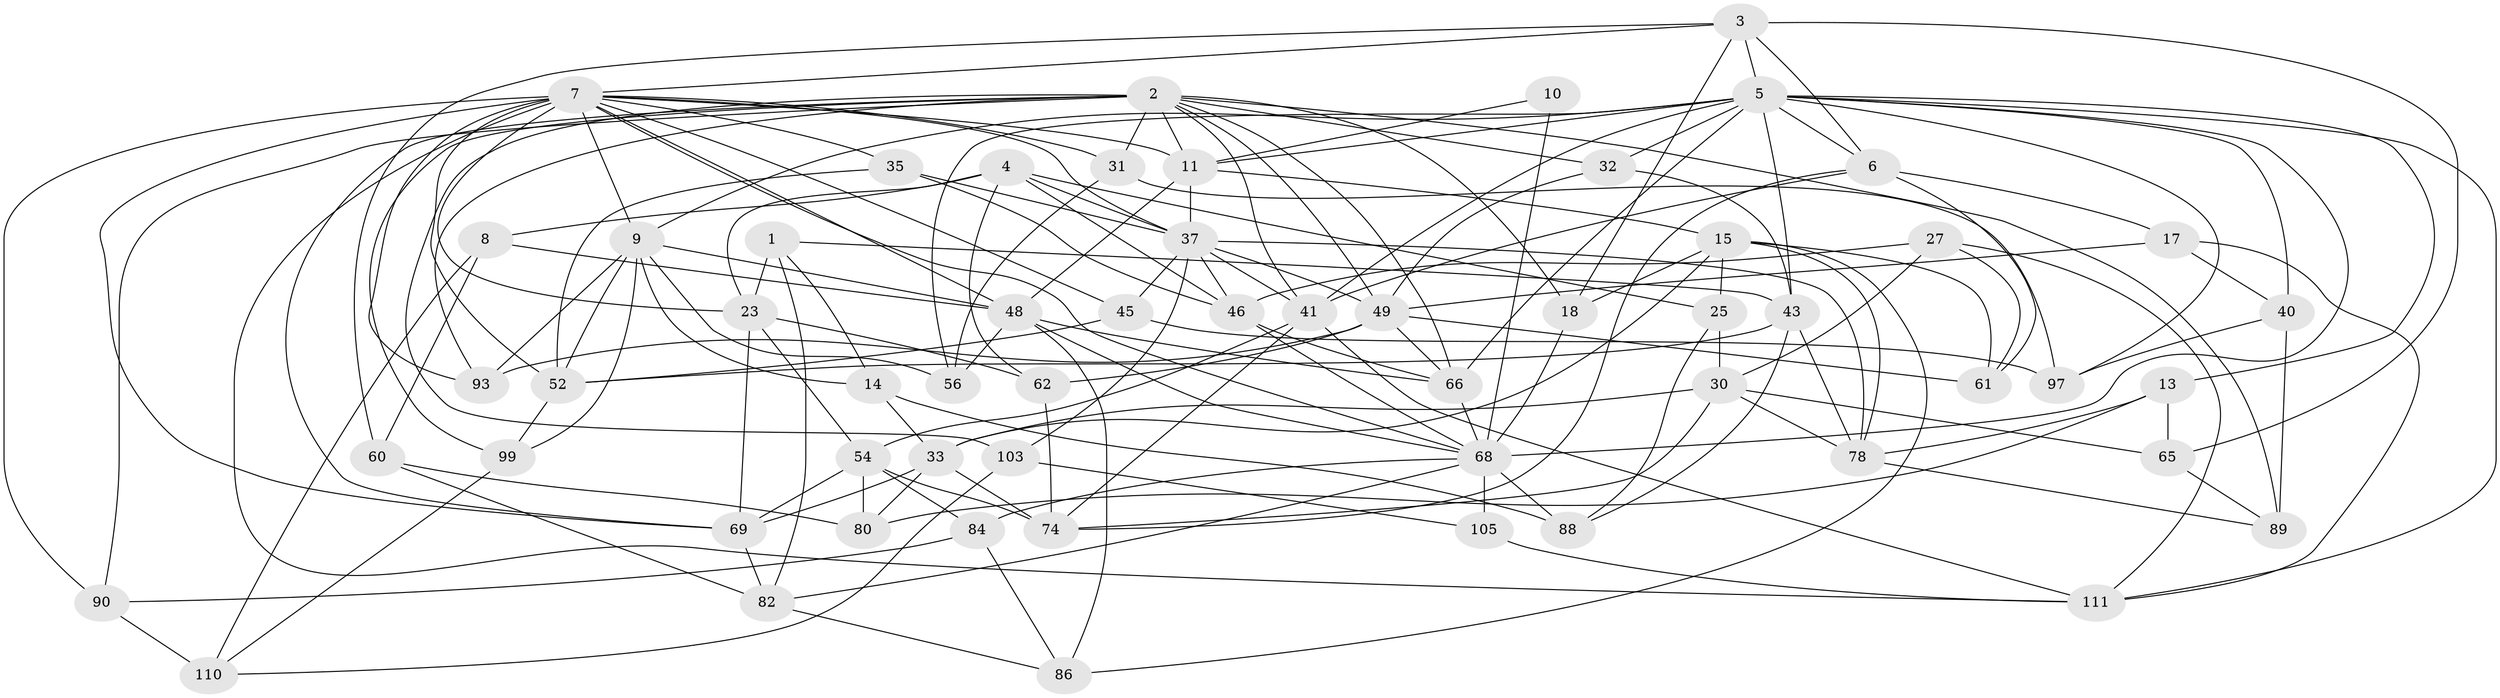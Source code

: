 // original degree distribution, {4: 1.0}
// Generated by graph-tools (version 1.1) at 2025/16/03/09/25 04:16:30]
// undirected, 58 vertices, 162 edges
graph export_dot {
graph [start="1"]
  node [color=gray90,style=filled];
  1;
  2 [super="+28+16+92"];
  3 [super="+75"];
  4 [super="+22"];
  5 [super="+50+20"];
  6 [super="+73"];
  7 [super="+67+114+12+29"];
  8;
  9 [super="+24+51"];
  10;
  11 [super="+44+42+21"];
  13;
  14;
  15 [super="+34+19"];
  17;
  18;
  23 [super="+64"];
  25;
  27;
  30 [super="+39"];
  31;
  32;
  33 [super="+71"];
  35;
  37 [super="+72+85"];
  40;
  41 [super="+108+96+63"];
  43 [super="+109"];
  45;
  46 [super="+81"];
  48 [super="+55"];
  49 [super="+70+94"];
  52 [super="+57"];
  54 [super="+58"];
  56;
  60;
  61;
  62;
  65;
  66 [super="+87"];
  68 [super="+91"];
  69 [super="+116+83"];
  74 [super="+79"];
  78 [super="+104"];
  80;
  82 [super="+101"];
  84;
  86;
  88;
  89;
  90;
  93 [super="+98"];
  97;
  99;
  103;
  105;
  110;
  111 [super="+115"];
  1 -- 23;
  1 -- 82;
  1 -- 14;
  1 -- 43;
  2 -- 66;
  2 -- 69 [weight=2];
  2 -- 103;
  2 -- 89;
  2 -- 90;
  2 -- 32;
  2 -- 99;
  2 -- 11;
  2 -- 93 [weight=2];
  2 -- 31;
  2 -- 41 [weight=2];
  2 -- 18;
  2 -- 49;
  3 -- 65;
  3 -- 18;
  3 -- 60;
  3 -- 7;
  3 -- 5;
  3 -- 6;
  4 -- 25;
  4 -- 23;
  4 -- 8;
  4 -- 62;
  4 -- 46;
  4 -- 37;
  5 -- 43;
  5 -- 56;
  5 -- 66;
  5 -- 9;
  5 -- 32;
  5 -- 97;
  5 -- 68;
  5 -- 40;
  5 -- 41;
  5 -- 11;
  5 -- 13;
  5 -- 111;
  5 -- 6;
  6 -- 17;
  6 -- 61;
  6 -- 74;
  6 -- 41;
  7 -- 48;
  7 -- 31;
  7 -- 11;
  7 -- 93 [weight=2];
  7 -- 35;
  7 -- 69;
  7 -- 45;
  7 -- 111;
  7 -- 52;
  7 -- 90;
  7 -- 23;
  7 -- 37;
  7 -- 9;
  7 -- 68;
  8 -- 60;
  8 -- 110;
  8 -- 48;
  9 -- 56;
  9 -- 52;
  9 -- 93;
  9 -- 48;
  9 -- 99;
  9 -- 14;
  10 -- 11;
  10 -- 68 [weight=3];
  11 -- 15 [weight=2];
  11 -- 48;
  11 -- 37;
  13 -- 80;
  13 -- 65;
  13 -- 78;
  14 -- 88;
  14 -- 33;
  15 -- 25;
  15 -- 61;
  15 -- 86;
  15 -- 33;
  15 -- 18;
  15 -- 78;
  17 -- 49;
  17 -- 40;
  17 -- 111;
  18 -- 68;
  23 -- 54;
  23 -- 69;
  23 -- 62;
  25 -- 88;
  25 -- 30;
  27 -- 61;
  27 -- 30;
  27 -- 111;
  27 -- 46;
  30 -- 65;
  30 -- 33;
  30 -- 78;
  30 -- 74;
  31 -- 56;
  31 -- 97;
  32 -- 43;
  32 -- 49;
  33 -- 80;
  33 -- 69;
  33 -- 74;
  35 -- 46;
  35 -- 52;
  35 -- 37;
  37 -- 103;
  37 -- 46;
  37 -- 45;
  37 -- 78;
  37 -- 49;
  37 -- 41;
  40 -- 97;
  40 -- 89;
  41 -- 74;
  41 -- 111;
  41 -- 54;
  43 -- 52;
  43 -- 88;
  43 -- 78;
  45 -- 97;
  45 -- 52;
  46 -- 68;
  46 -- 66;
  48 -- 68;
  48 -- 66;
  48 -- 86;
  48 -- 56;
  49 -- 61;
  49 -- 62;
  49 -- 66;
  49 -- 93;
  52 -- 99;
  54 -- 74;
  54 -- 80;
  54 -- 84;
  54 -- 69;
  60 -- 80;
  60 -- 82;
  62 -- 74;
  65 -- 89;
  66 -- 68;
  68 -- 105 [weight=2];
  68 -- 82;
  68 -- 84;
  68 -- 88;
  69 -- 82 [weight=2];
  78 -- 89;
  82 -- 86;
  84 -- 86;
  84 -- 90;
  90 -- 110;
  99 -- 110;
  103 -- 105;
  103 -- 110;
  105 -- 111;
}
